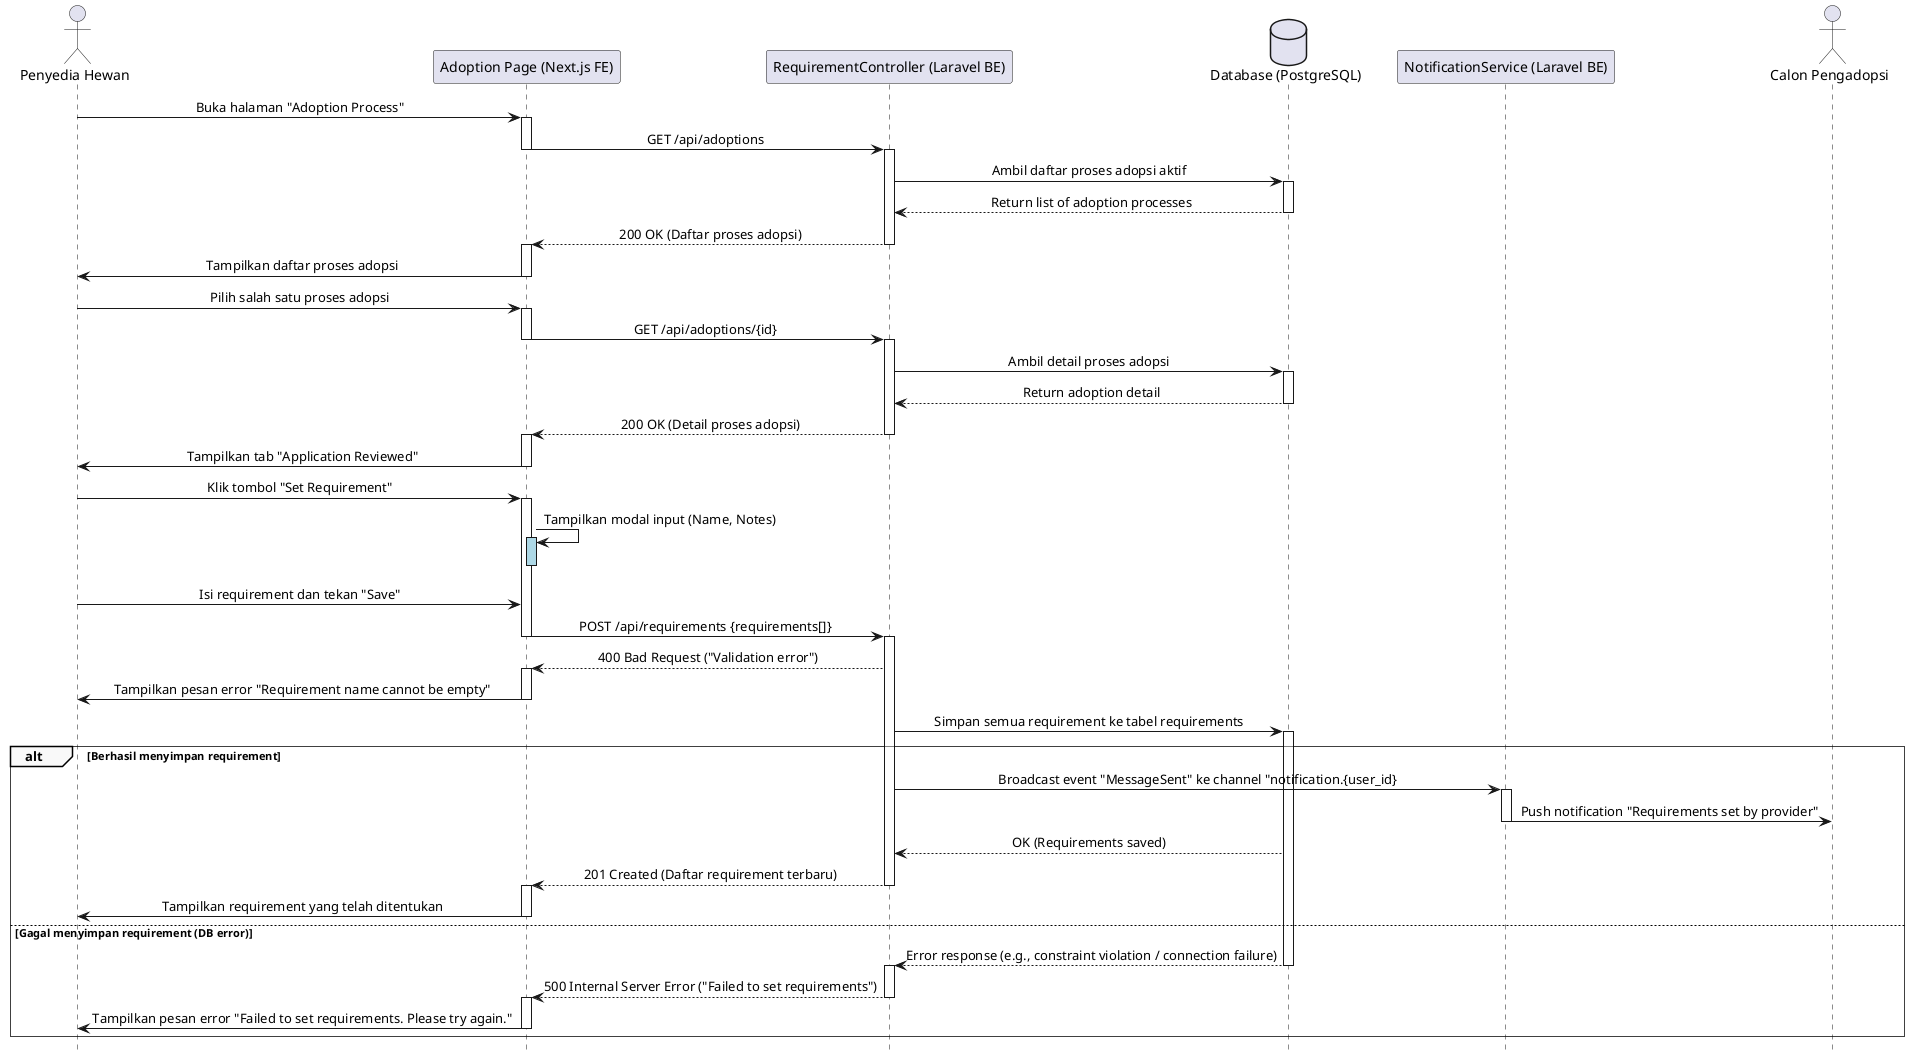 @startuml
' === Styling ===
skinparam sequence {
    LifelineFooterStrategy none
    MessageAlign center
    ArrowThickness 1
    ParticipantPadding 20
    GroupBorderThickness 0.5
    GroupBackgroundColor #F9F9F9
}
hide footbox

' === Participants ===
actor "Penyedia Hewan" as Provider
participant "Adoption Page (Next.js FE)" as FE
participant "RequirementController (Laravel BE)" as BE
database "Database (PostgreSQL)" as DB
participant "NotificationService (Laravel BE)" as NS
actor "Calon Pengadopsi" as FE_Adopter

' === Flow: Membuka Proses Adopsi ===
Provider -> FE: Buka halaman "Adoption Process"
activate FE
FE -> BE: GET /api/adoptions
deactivate FE
activate BE
BE -> DB: Ambil daftar proses adopsi aktif
activate DB
DB --> BE: Return list of adoption processes
deactivate DB
BE --> FE: 200 OK (Daftar proses adopsi)
deactivate BE
activate FE
FE -> Provider: Tampilkan daftar proses adopsi
deactivate FE

Provider -> FE: Pilih salah satu proses adopsi
activate FE
FE -> BE: GET /api/adoptions/{id}
deactivate FE
activate BE
BE -> DB: Ambil detail proses adopsi
activate DB
DB --> BE: Return adoption detail
deactivate DB
BE --> FE: 200 OK (Detail proses adopsi)
deactivate BE
activate FE
FE -> Provider: Tampilkan tab "Application Reviewed"
deactivate FE


' === Flow: Menentukan Requirement ===
Provider -> FE: Klik tombol "Set Requirement"
activate FE
FE -> FE: Tampilkan modal input (Name, Notes)
activate FE #LightBlue
deactivate FE #LightBlue

Provider -> FE: Isi requirement dan tekan "Save"
FE -> BE: POST /api/requirements {requirements[]}
deactivate FE
activate BE

    BE --> FE: 400 Bad Request ("Validation error")
    activate FE
    FE -> Provider: Tampilkan pesan error "Requirement name cannot be empty"
    deactivate FE

    BE -> DB: Simpan semua requirement ke tabel requirements
    activate DB

    alt Berhasil menyimpan requirement
        BE -> NS: Broadcast event "MessageSent" ke channel "notification.{user_id}
        activate NS
        NS -> FE_Adopter: Push notification "Requirements set by provider"
        deactivate NS
        DB --> BE: OK (Requirements saved)
        BE --> FE: 201 Created (Daftar requirement terbaru)
        deactivate BE
        activate FE
        FE -> Provider: Tampilkan requirement yang telah ditentukan
        deactivate FE

    else Gagal menyimpan requirement (DB error)
        DB --> BE: Error response (e.g., constraint violation / connection failure)
        deactivate DB
        activate BE
        BE --> FE: 500 Internal Server Error ("Failed to set requirements")
        deactivate BE
        activate FE
        FE -> Provider: Tampilkan pesan error "Failed to set requirements. Please try again."
        deactivate FE
end

@enduml
